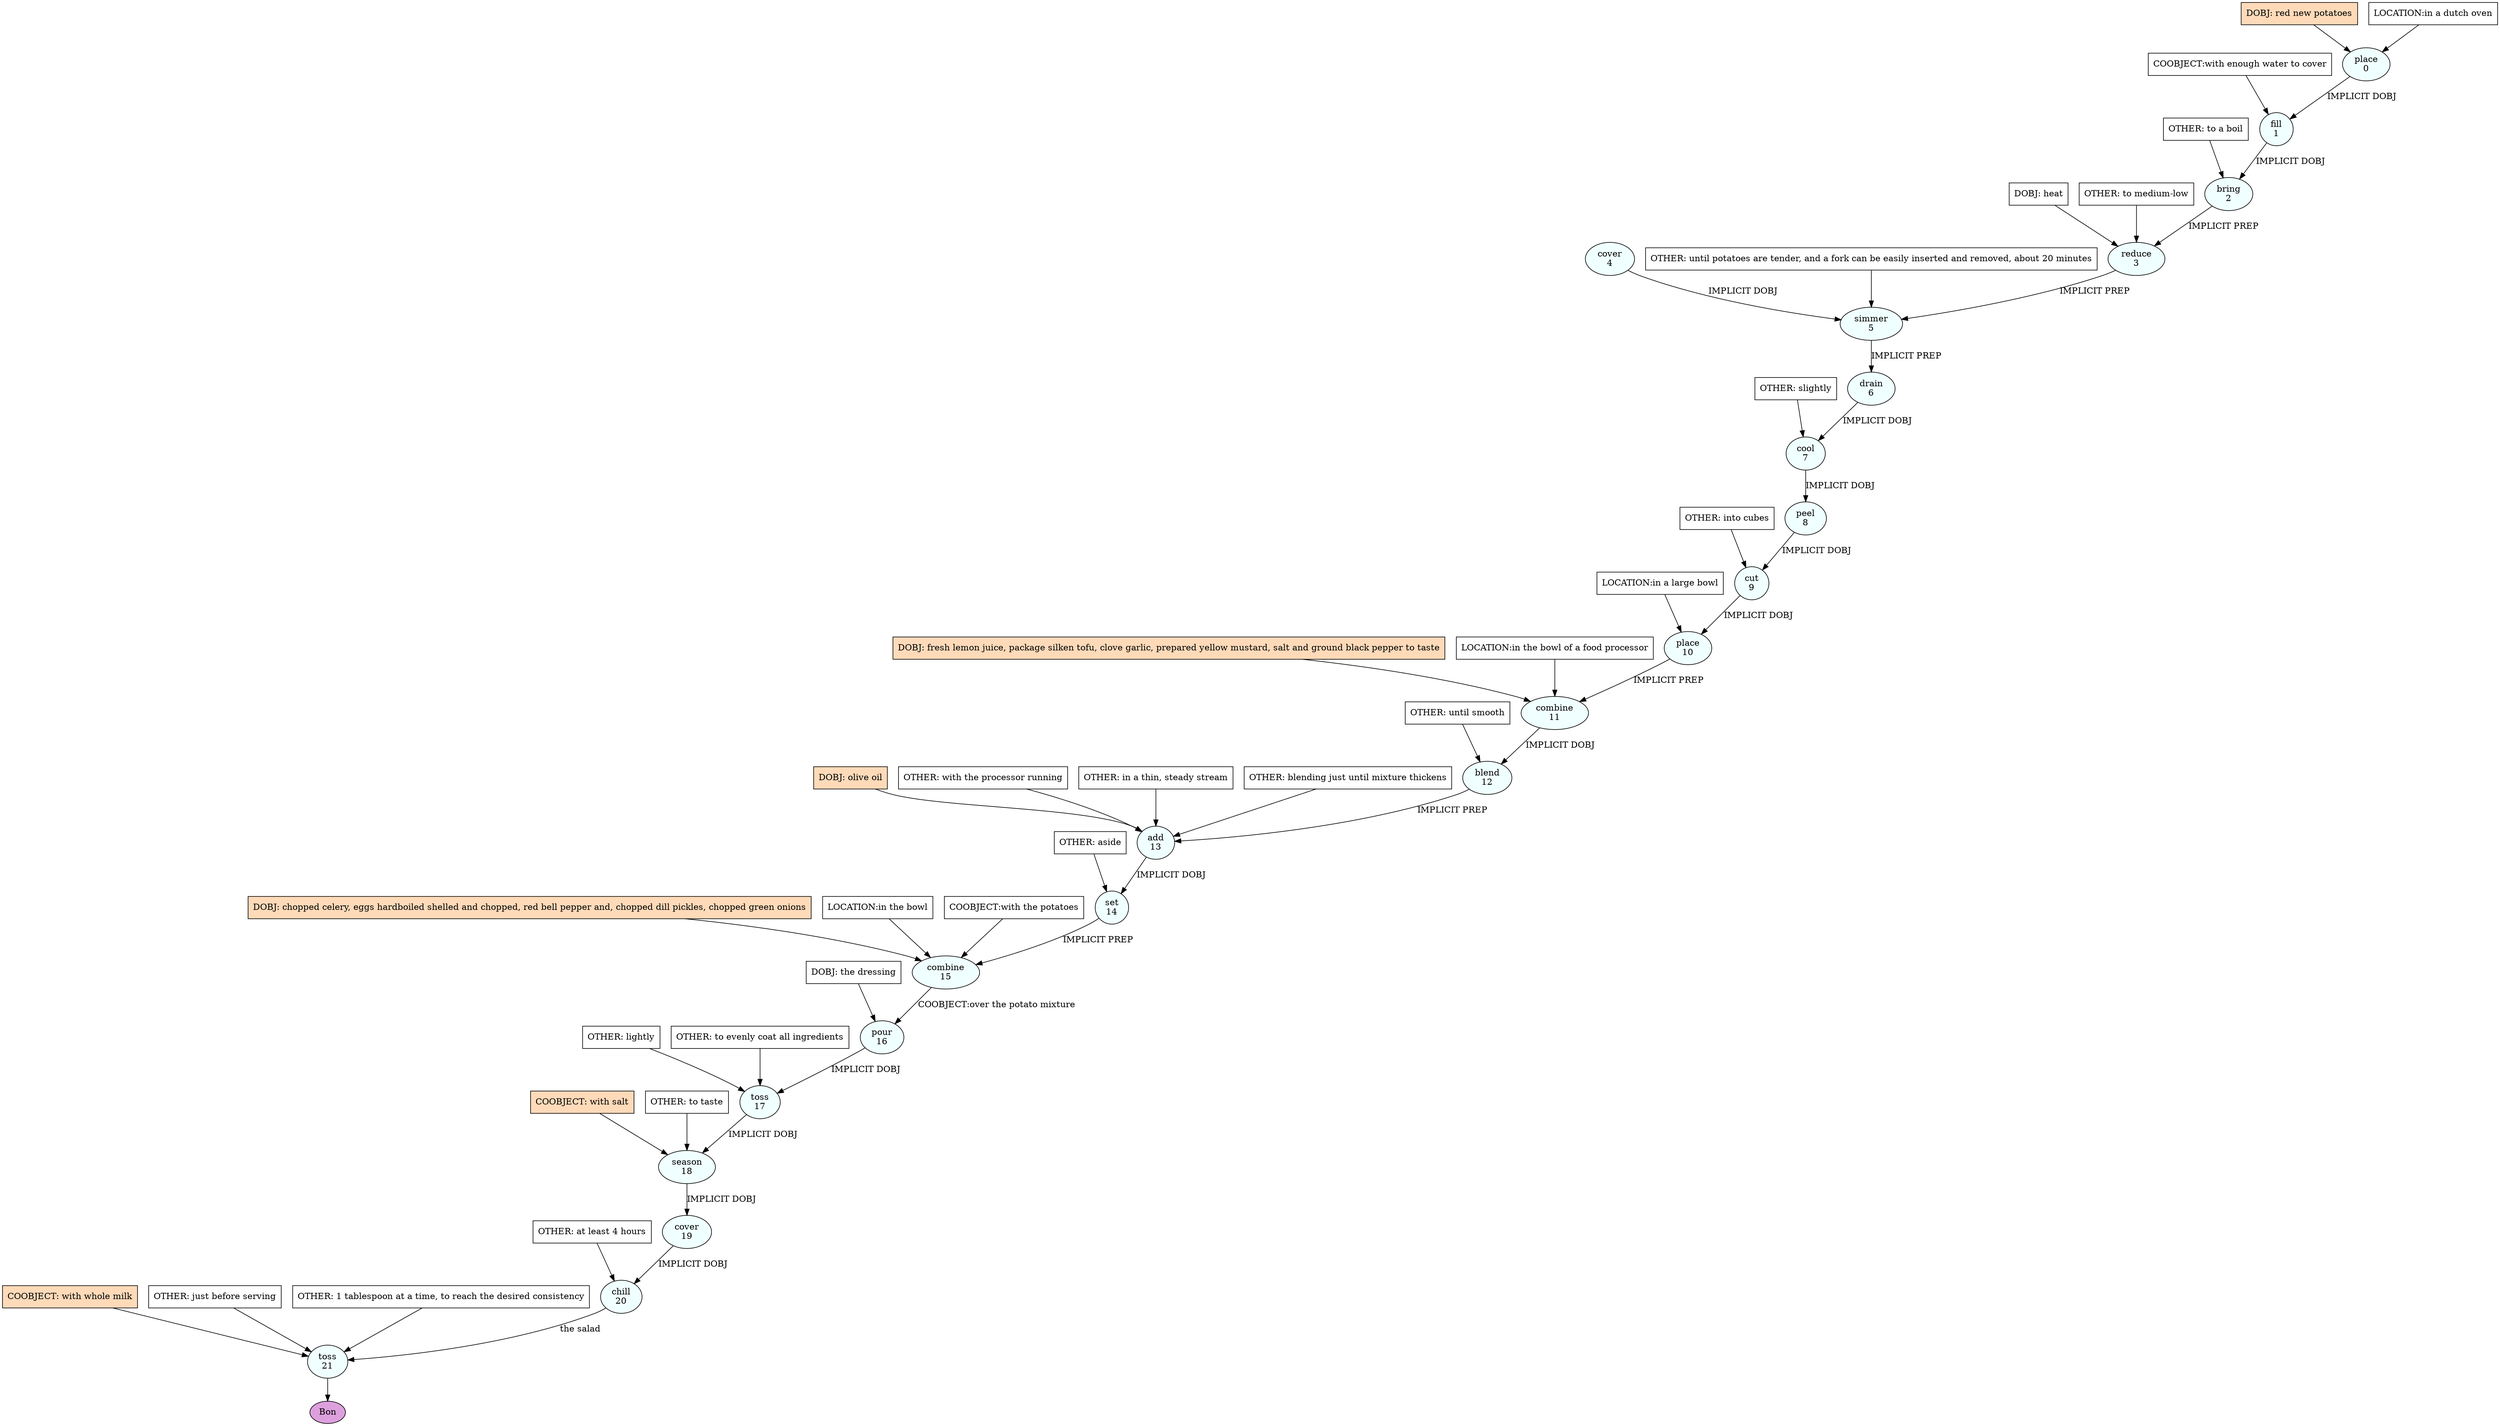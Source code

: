 digraph recipe {
E0[label="place
0", shape=oval, style=filled, fillcolor=azure]
E1[label="fill
1", shape=oval, style=filled, fillcolor=azure]
E2[label="bring
2", shape=oval, style=filled, fillcolor=azure]
E3[label="reduce
3", shape=oval, style=filled, fillcolor=azure]
E4[label="cover
4", shape=oval, style=filled, fillcolor=azure]
E5[label="simmer
5", shape=oval, style=filled, fillcolor=azure]
E6[label="drain
6", shape=oval, style=filled, fillcolor=azure]
E7[label="cool
7", shape=oval, style=filled, fillcolor=azure]
E8[label="peel
8", shape=oval, style=filled, fillcolor=azure]
E9[label="cut
9", shape=oval, style=filled, fillcolor=azure]
E10[label="place
10", shape=oval, style=filled, fillcolor=azure]
E11[label="combine
11", shape=oval, style=filled, fillcolor=azure]
E12[label="blend
12", shape=oval, style=filled, fillcolor=azure]
E13[label="add
13", shape=oval, style=filled, fillcolor=azure]
E14[label="set
14", shape=oval, style=filled, fillcolor=azure]
E15[label="combine
15", shape=oval, style=filled, fillcolor=azure]
E16[label="pour
16", shape=oval, style=filled, fillcolor=azure]
E17[label="toss
17", shape=oval, style=filled, fillcolor=azure]
E18[label="season
18", shape=oval, style=filled, fillcolor=azure]
E19[label="cover
19", shape=oval, style=filled, fillcolor=azure]
E20[label="chill
20", shape=oval, style=filled, fillcolor=azure]
E21[label="toss
21", shape=oval, style=filled, fillcolor=azure]
D0[label="DOBJ: red new potatoes", shape=box, style=filled, fillcolor=peachpuff]
D0 -> E0
P0_0[label="LOCATION:in a dutch oven", shape=box, style=filled, fillcolor=white]
P0_0 -> E0
E0 -> E1 [label="IMPLICIT DOBJ"]
P1_0_0[label="COOBJECT:with enough water to cover", shape=box, style=filled, fillcolor=white]
P1_0_0 -> E1
E1 -> E2 [label="IMPLICIT DOBJ"]
O2_0_0[label="OTHER: to a boil", shape=box, style=filled, fillcolor=white]
O2_0_0 -> E2
D3_0[label="DOBJ: heat", shape=box, style=filled, fillcolor=white]
D3_0 -> E3
E2 -> E3 [label="IMPLICIT PREP"]
O3_0_0[label="OTHER: to medium-low", shape=box, style=filled, fillcolor=white]
O3_0_0 -> E3
E4 -> E5 [label="IMPLICIT DOBJ"]
E3 -> E5 [label="IMPLICIT PREP"]
O5_0_0[label="OTHER: until potatoes are tender, and a fork can be easily inserted and removed, about 20 minutes", shape=box, style=filled, fillcolor=white]
O5_0_0 -> E5
E5 -> E6 [label="IMPLICIT PREP"]
E6 -> E7 [label="IMPLICIT DOBJ"]
O7_0_0[label="OTHER: slightly", shape=box, style=filled, fillcolor=white]
O7_0_0 -> E7
E7 -> E8 [label="IMPLICIT DOBJ"]
E8 -> E9 [label="IMPLICIT DOBJ"]
O9_0_0[label="OTHER: into cubes", shape=box, style=filled, fillcolor=white]
O9_0_0 -> E9
E9 -> E10 [label="IMPLICIT DOBJ"]
P10_0_0[label="LOCATION:in a large bowl", shape=box, style=filled, fillcolor=white]
P10_0_0 -> E10
D11_ing[label="DOBJ: fresh lemon juice, package silken tofu, clove garlic, prepared yellow mustard, salt and ground black pepper to taste", shape=box, style=filled, fillcolor=peachpuff]
D11_ing -> E11
E10 -> E11 [label="IMPLICIT PREP"]
P11_1_0[label="LOCATION:in the bowl of a food processor", shape=box, style=filled, fillcolor=white]
P11_1_0 -> E11
E11 -> E12 [label="IMPLICIT DOBJ"]
O12_0_0[label="OTHER: until smooth", shape=box, style=filled, fillcolor=white]
O12_0_0 -> E12
D13_ing[label="DOBJ: olive oil", shape=box, style=filled, fillcolor=peachpuff]
D13_ing -> E13
E12 -> E13 [label="IMPLICIT PREP"]
O13_0_0[label="OTHER: with the processor running", shape=box, style=filled, fillcolor=white]
O13_0_0 -> E13
O13_1_0[label="OTHER: in a thin, steady stream", shape=box, style=filled, fillcolor=white]
O13_1_0 -> E13
O13_2_0[label="OTHER: blending just until mixture thickens", shape=box, style=filled, fillcolor=white]
O13_2_0 -> E13
E13 -> E14 [label="IMPLICIT DOBJ"]
O14_0_0[label="OTHER: aside", shape=box, style=filled, fillcolor=white]
O14_0_0 -> E14
D15_ing[label="DOBJ: chopped celery, eggs hardboiled shelled and chopped, red bell pepper and, chopped dill pickles, chopped green onions", shape=box, style=filled, fillcolor=peachpuff]
D15_ing -> E15
E14 -> E15 [label="IMPLICIT PREP"]
P15_1_0[label="LOCATION:in the bowl", shape=box, style=filled, fillcolor=white]
P15_1_0 -> E15
P15_2_0[label="COOBJECT:with the potatoes", shape=box, style=filled, fillcolor=white]
P15_2_0 -> E15
D16_0[label="DOBJ: the dressing", shape=box, style=filled, fillcolor=white]
D16_0 -> E16
E15 -> E16 [label="COOBJECT:over the potato mixture"]
E16 -> E17 [label="IMPLICIT DOBJ"]
O17_0_0[label="OTHER: lightly", shape=box, style=filled, fillcolor=white]
O17_0_0 -> E17
O17_1_0[label="OTHER: to evenly coat all ingredients", shape=box, style=filled, fillcolor=white]
O17_1_0 -> E17
E17 -> E18 [label="IMPLICIT DOBJ"]
P18_0_ing[label="COOBJECT: with salt", shape=box, style=filled, fillcolor=peachpuff]
P18_0_ing -> E18
O18_0_0[label="OTHER: to taste", shape=box, style=filled, fillcolor=white]
O18_0_0 -> E18
E18 -> E19 [label="IMPLICIT DOBJ"]
E19 -> E20 [label="IMPLICIT DOBJ"]
O20_0_0[label="OTHER: at least 4 hours", shape=box, style=filled, fillcolor=white]
O20_0_0 -> E20
E20 -> E21 [label="the salad"]
P21_0_ing[label="COOBJECT: with whole milk", shape=box, style=filled, fillcolor=peachpuff]
P21_0_ing -> E21
O21_0_0[label="OTHER: just before serving", shape=box, style=filled, fillcolor=white]
O21_0_0 -> E21
O21_1_0[label="OTHER: 1 tablespoon at a time, to reach the desired consistency", shape=box, style=filled, fillcolor=white]
O21_1_0 -> E21
EOR[label="Bon", shape=oval, style=filled, fillcolor=plum]
E21 -> EOR
}
